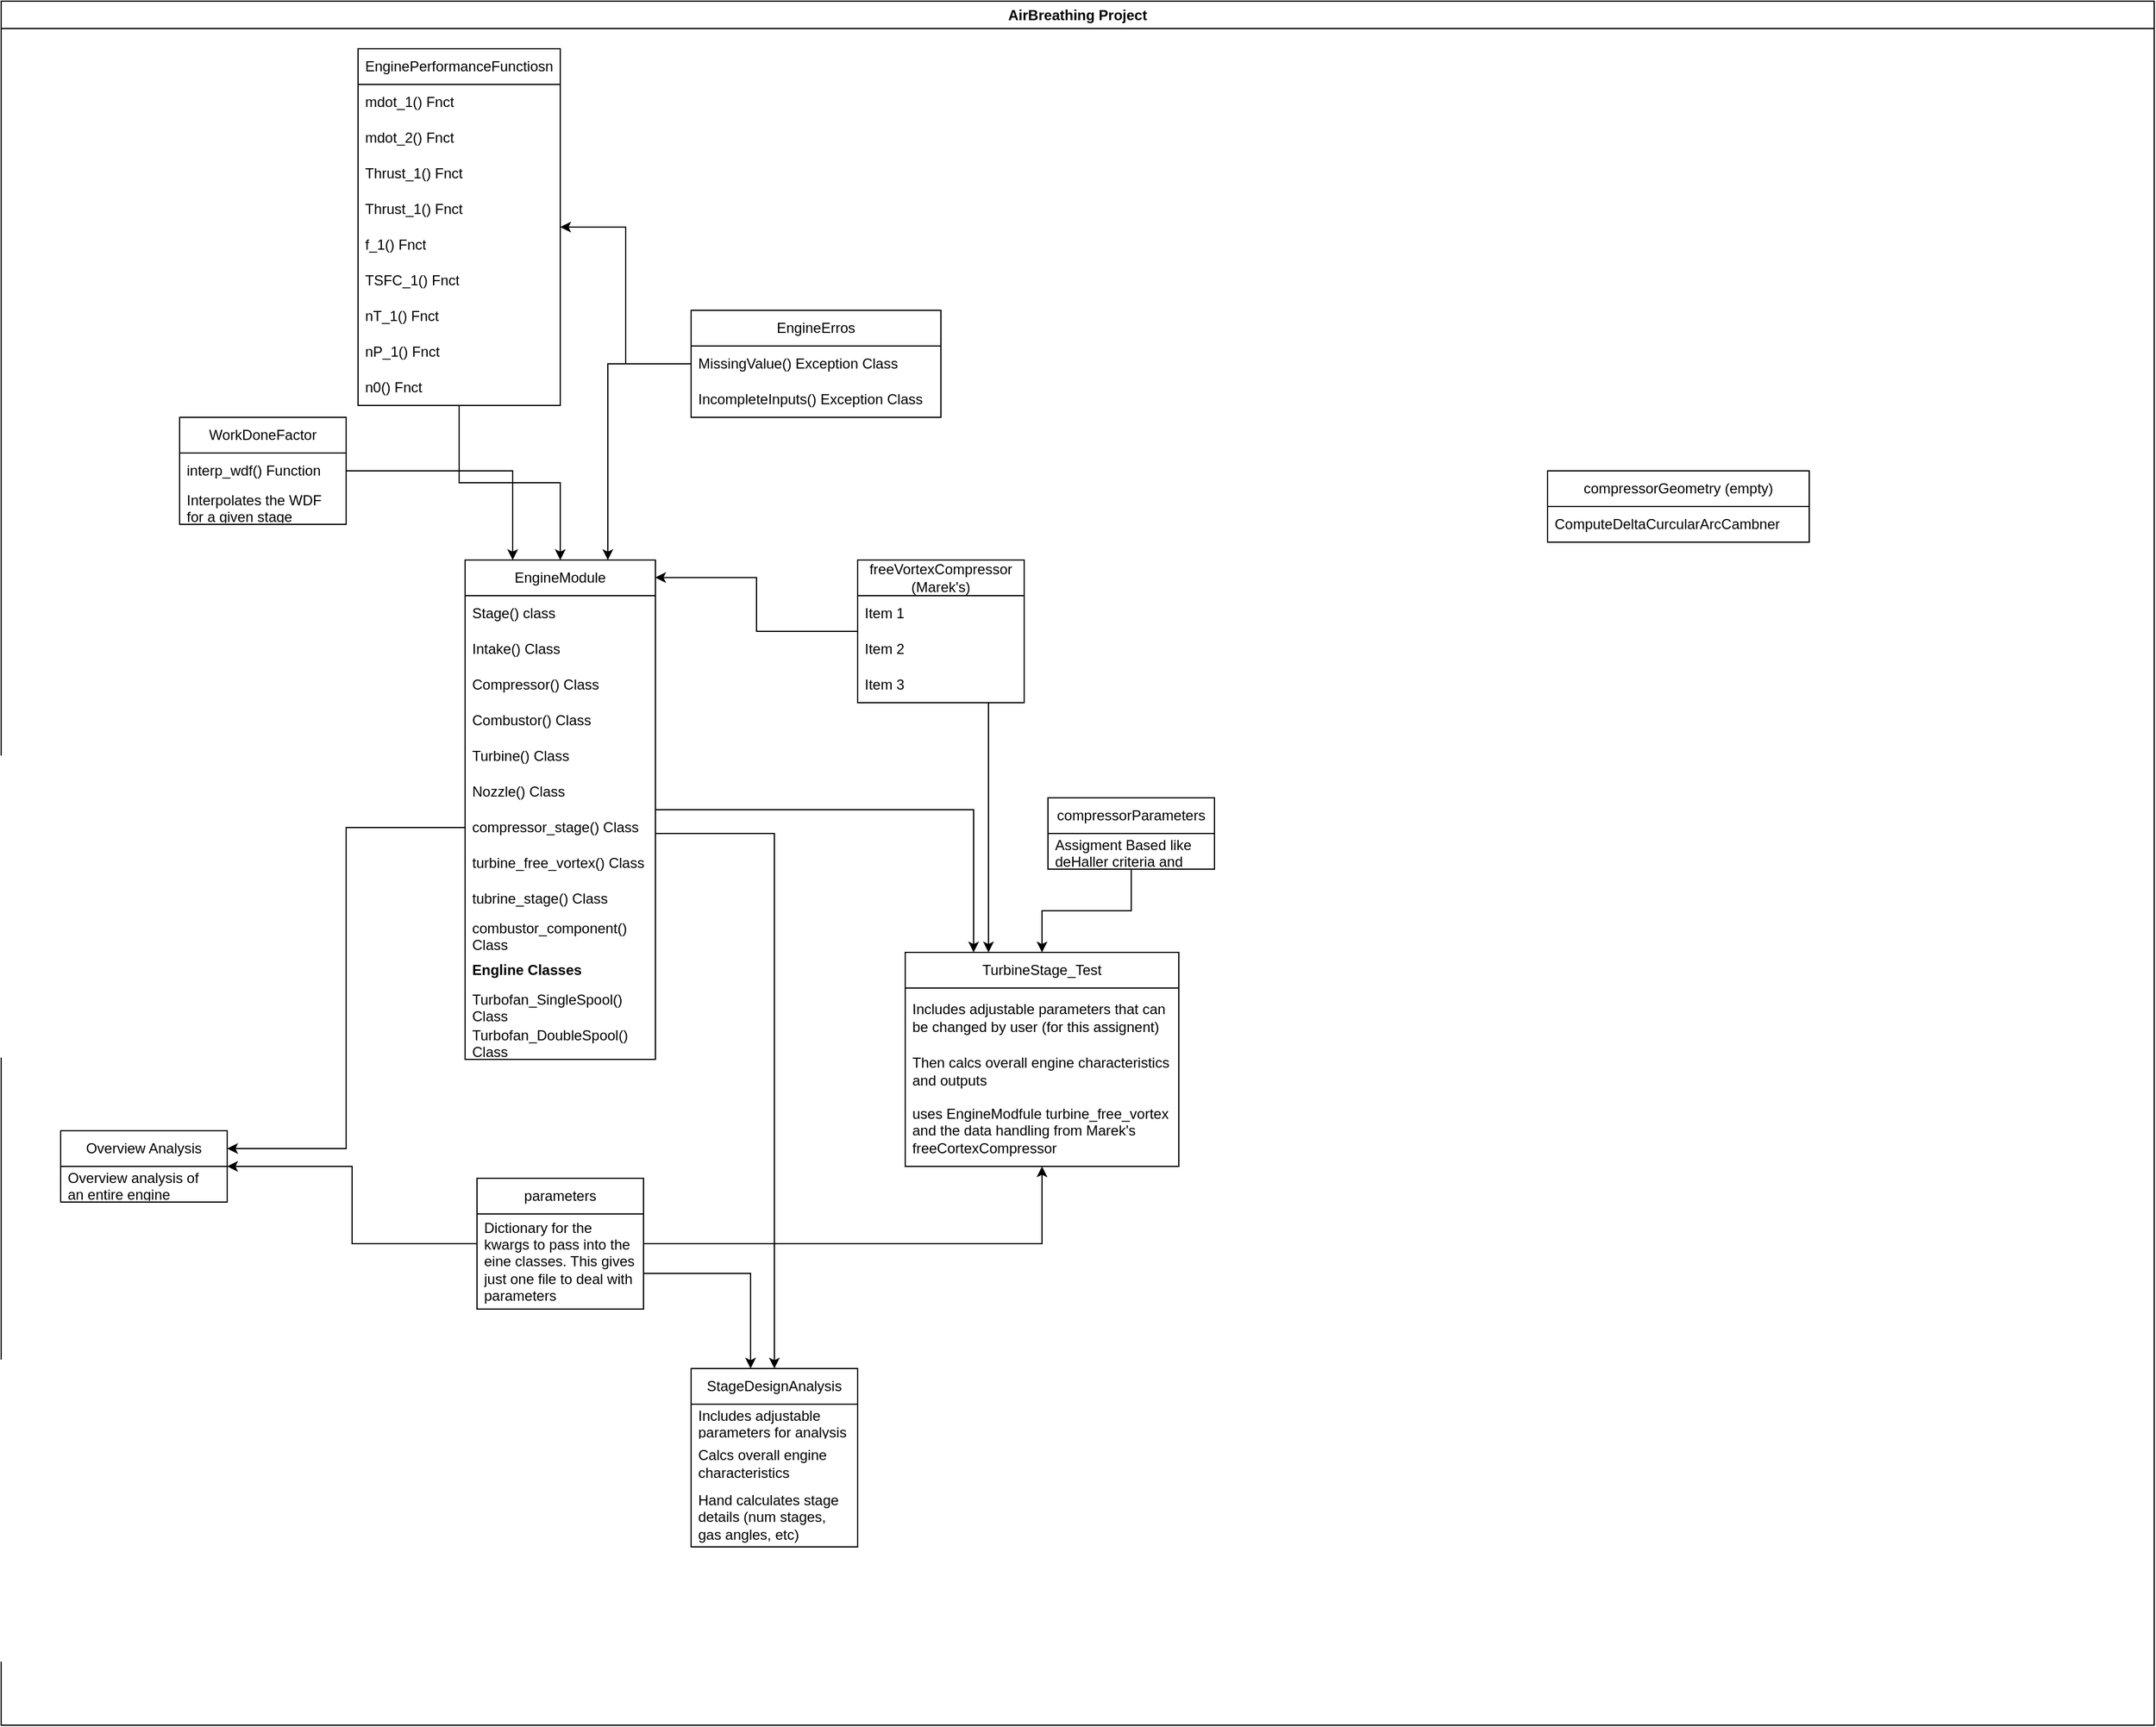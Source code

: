 <mxfile version="21.6.8" type="device">
  <diagram name="Page-1" id="9f46799a-70d6-7492-0946-bef42562c5a5">
    <mxGraphModel dx="1446" dy="1552" grid="1" gridSize="10" guides="1" tooltips="1" connect="1" arrows="1" fold="1" page="1" pageScale="1" pageWidth="1100" pageHeight="850" background="none" math="0" shadow="0">
      <root>
        <mxCell id="0" />
        <mxCell id="1" parent="0" />
        <mxCell id="h9AJb2mvWXVQ0J7r2r_D-72" value="AirBreathing Project" style="swimlane;whiteSpace=wrap;html=1;" parent="1" vertex="1">
          <mxGeometry x="80" y="-390" width="1810" height="1450" as="geometry" />
        </mxCell>
        <mxCell id="h9AJb2mvWXVQ0J7r2r_D-67" value="compressorGeometry (empty)" style="swimlane;fontStyle=0;childLayout=stackLayout;horizontal=1;startSize=30;horizontalStack=0;resizeParent=1;resizeParentMax=0;resizeLast=0;collapsible=1;marginBottom=0;whiteSpace=wrap;html=1;" parent="h9AJb2mvWXVQ0J7r2r_D-72" vertex="1">
          <mxGeometry x="1300" y="395" width="220" height="60" as="geometry" />
        </mxCell>
        <mxCell id="h9AJb2mvWXVQ0J7r2r_D-68" value="ComputeDeltaCurcularArcCambner" style="text;strokeColor=none;fillColor=none;align=left;verticalAlign=middle;spacingLeft=4;spacingRight=4;overflow=hidden;points=[[0,0.5],[1,0.5]];portConstraint=eastwest;rotatable=0;whiteSpace=wrap;html=1;" parent="h9AJb2mvWXVQ0J7r2r_D-67" vertex="1">
          <mxGeometry y="30" width="220" height="30" as="geometry" />
        </mxCell>
        <mxCell id="h9AJb2mvWXVQ0J7r2r_D-81" style="edgeStyle=orthogonalEdgeStyle;rounded=0;orthogonalLoop=1;jettySize=auto;html=1;entryX=0.25;entryY=0;entryDx=0;entryDy=0;" parent="h9AJb2mvWXVQ0J7r2r_D-72" source="h9AJb2mvWXVQ0J7r2r_D-2" target="h9AJb2mvWXVQ0J7r2r_D-77" edge="1">
          <mxGeometry relative="1" as="geometry" />
        </mxCell>
        <mxCell id="h9AJb2mvWXVQ0J7r2r_D-90" style="edgeStyle=orthogonalEdgeStyle;rounded=0;orthogonalLoop=1;jettySize=auto;html=1;" parent="h9AJb2mvWXVQ0J7r2r_D-72" source="h9AJb2mvWXVQ0J7r2r_D-2" target="h9AJb2mvWXVQ0J7r2r_D-85" edge="1">
          <mxGeometry relative="1" as="geometry">
            <Array as="points">
              <mxPoint x="650" y="700" />
            </Array>
          </mxGeometry>
        </mxCell>
        <mxCell id="h9AJb2mvWXVQ0J7r2r_D-2" value="EngineModule" style="swimlane;fontStyle=0;childLayout=stackLayout;horizontal=1;startSize=30;horizontalStack=0;resizeParent=1;resizeParentMax=0;resizeLast=0;collapsible=1;marginBottom=0;whiteSpace=wrap;html=1;" parent="h9AJb2mvWXVQ0J7r2r_D-72" vertex="1">
          <mxGeometry x="390" y="470" width="160" height="420" as="geometry">
            <mxRectangle x="530" y="90" width="120" height="30" as="alternateBounds" />
          </mxGeometry>
        </mxCell>
        <mxCell id="h9AJb2mvWXVQ0J7r2r_D-3" value="Stage() class" style="text;strokeColor=none;fillColor=none;align=left;verticalAlign=middle;spacingLeft=4;spacingRight=4;overflow=hidden;points=[[0,0.5],[1,0.5]];portConstraint=eastwest;rotatable=0;whiteSpace=wrap;html=1;" parent="h9AJb2mvWXVQ0J7r2r_D-2" vertex="1">
          <mxGeometry y="30" width="160" height="30" as="geometry" />
        </mxCell>
        <mxCell id="h9AJb2mvWXVQ0J7r2r_D-4" value="Intake() Class" style="text;strokeColor=none;fillColor=none;align=left;verticalAlign=middle;spacingLeft=4;spacingRight=4;overflow=hidden;points=[[0,0.5],[1,0.5]];portConstraint=eastwest;rotatable=0;whiteSpace=wrap;html=1;" parent="h9AJb2mvWXVQ0J7r2r_D-2" vertex="1">
          <mxGeometry y="60" width="160" height="30" as="geometry" />
        </mxCell>
        <mxCell id="h9AJb2mvWXVQ0J7r2r_D-5" value="Compressor() Class" style="text;strokeColor=none;fillColor=none;align=left;verticalAlign=middle;spacingLeft=4;spacingRight=4;overflow=hidden;points=[[0,0.5],[1,0.5]];portConstraint=eastwest;rotatable=0;whiteSpace=wrap;html=1;" parent="h9AJb2mvWXVQ0J7r2r_D-2" vertex="1">
          <mxGeometry y="90" width="160" height="30" as="geometry" />
        </mxCell>
        <mxCell id="h9AJb2mvWXVQ0J7r2r_D-21" value="Combustor() Class" style="text;strokeColor=none;fillColor=none;align=left;verticalAlign=middle;spacingLeft=4;spacingRight=4;overflow=hidden;points=[[0,0.5],[1,0.5]];portConstraint=eastwest;rotatable=0;whiteSpace=wrap;html=1;" parent="h9AJb2mvWXVQ0J7r2r_D-2" vertex="1">
          <mxGeometry y="120" width="160" height="30" as="geometry" />
        </mxCell>
        <mxCell id="h9AJb2mvWXVQ0J7r2r_D-22" value="Turbine() Class" style="text;strokeColor=none;fillColor=none;align=left;verticalAlign=middle;spacingLeft=4;spacingRight=4;overflow=hidden;points=[[0,0.5],[1,0.5]];portConstraint=eastwest;rotatable=0;whiteSpace=wrap;html=1;" parent="h9AJb2mvWXVQ0J7r2r_D-2" vertex="1">
          <mxGeometry y="150" width="160" height="30" as="geometry" />
        </mxCell>
        <mxCell id="h9AJb2mvWXVQ0J7r2r_D-24" value="Nozzle() Class" style="text;strokeColor=none;fillColor=none;align=left;verticalAlign=middle;spacingLeft=4;spacingRight=4;overflow=hidden;points=[[0,0.5],[1,0.5]];portConstraint=eastwest;rotatable=0;whiteSpace=wrap;html=1;" parent="h9AJb2mvWXVQ0J7r2r_D-2" vertex="1">
          <mxGeometry y="180" width="160" height="30" as="geometry" />
        </mxCell>
        <mxCell id="h9AJb2mvWXVQ0J7r2r_D-25" value="compressor_stage() Class" style="text;strokeColor=none;fillColor=none;align=left;verticalAlign=middle;spacingLeft=4;spacingRight=4;overflow=hidden;points=[[0,0.5],[1,0.5]];portConstraint=eastwest;rotatable=0;whiteSpace=wrap;html=1;" parent="h9AJb2mvWXVQ0J7r2r_D-2" vertex="1">
          <mxGeometry y="210" width="160" height="30" as="geometry" />
        </mxCell>
        <mxCell id="h9AJb2mvWXVQ0J7r2r_D-26" value="turbine_free_vortex() Class" style="text;strokeColor=none;fillColor=none;align=left;verticalAlign=middle;spacingLeft=4;spacingRight=4;overflow=hidden;points=[[0,0.5],[1,0.5]];portConstraint=eastwest;rotatable=0;whiteSpace=wrap;html=1;" parent="h9AJb2mvWXVQ0J7r2r_D-2" vertex="1">
          <mxGeometry y="240" width="160" height="30" as="geometry" />
        </mxCell>
        <mxCell id="h9AJb2mvWXVQ0J7r2r_D-27" value="tubrine_stage() Class" style="text;strokeColor=none;fillColor=none;align=left;verticalAlign=middle;spacingLeft=4;spacingRight=4;overflow=hidden;points=[[0,0.5],[1,0.5]];portConstraint=eastwest;rotatable=0;whiteSpace=wrap;html=1;" parent="h9AJb2mvWXVQ0J7r2r_D-2" vertex="1">
          <mxGeometry y="270" width="160" height="30" as="geometry" />
        </mxCell>
        <mxCell id="h9AJb2mvWXVQ0J7r2r_D-28" value="combustor_component() Class" style="text;strokeColor=none;fillColor=none;align=left;verticalAlign=middle;spacingLeft=4;spacingRight=4;overflow=hidden;points=[[0,0.5],[1,0.5]];portConstraint=eastwest;rotatable=0;whiteSpace=wrap;html=1;" parent="h9AJb2mvWXVQ0J7r2r_D-2" vertex="1">
          <mxGeometry y="300" width="160" height="30" as="geometry" />
        </mxCell>
        <mxCell id="h9AJb2mvWXVQ0J7r2r_D-29" value="&lt;b&gt;Engline Classes&lt;/b&gt;" style="text;strokeColor=none;fillColor=none;align=left;verticalAlign=middle;spacingLeft=4;spacingRight=4;overflow=hidden;points=[[0,0.5],[1,0.5]];portConstraint=eastwest;rotatable=0;whiteSpace=wrap;html=1;" parent="h9AJb2mvWXVQ0J7r2r_D-2" vertex="1">
          <mxGeometry y="330" width="160" height="30" as="geometry" />
        </mxCell>
        <mxCell id="h9AJb2mvWXVQ0J7r2r_D-30" value="Turbofan_SingleSpool() Class" style="text;strokeColor=none;fillColor=none;align=left;verticalAlign=middle;spacingLeft=4;spacingRight=4;overflow=hidden;points=[[0,0.5],[1,0.5]];portConstraint=eastwest;rotatable=0;whiteSpace=wrap;html=1;" parent="h9AJb2mvWXVQ0J7r2r_D-2" vertex="1">
          <mxGeometry y="360" width="160" height="30" as="geometry" />
        </mxCell>
        <mxCell id="h9AJb2mvWXVQ0J7r2r_D-31" value="Turbofan_DoubleSpool() Class" style="text;strokeColor=none;fillColor=none;align=left;verticalAlign=middle;spacingLeft=4;spacingRight=4;overflow=hidden;points=[[0,0.5],[1,0.5]];portConstraint=eastwest;rotatable=0;whiteSpace=wrap;html=1;" parent="h9AJb2mvWXVQ0J7r2r_D-2" vertex="1">
          <mxGeometry y="390" width="160" height="30" as="geometry" />
        </mxCell>
        <mxCell id="h9AJb2mvWXVQ0J7r2r_D-59" style="edgeStyle=orthogonalEdgeStyle;rounded=0;orthogonalLoop=1;jettySize=auto;html=1;entryX=0.75;entryY=0;entryDx=0;entryDy=0;" parent="h9AJb2mvWXVQ0J7r2r_D-72" source="h9AJb2mvWXVQ0J7r2r_D-6" target="h9AJb2mvWXVQ0J7r2r_D-2" edge="1">
          <mxGeometry relative="1" as="geometry" />
        </mxCell>
        <mxCell id="h9AJb2mvWXVQ0J7r2r_D-6" value="EngineErros" style="swimlane;fontStyle=0;childLayout=stackLayout;horizontal=1;startSize=30;horizontalStack=0;resizeParent=1;resizeParentMax=0;resizeLast=0;collapsible=1;marginBottom=0;whiteSpace=wrap;html=1;" parent="h9AJb2mvWXVQ0J7r2r_D-72" vertex="1">
          <mxGeometry x="580" y="260" width="210" height="90" as="geometry" />
        </mxCell>
        <mxCell id="h9AJb2mvWXVQ0J7r2r_D-7" value="MissingValue() Exception Class" style="text;strokeColor=none;fillColor=none;align=left;verticalAlign=middle;spacingLeft=4;spacingRight=4;overflow=hidden;points=[[0,0.5],[1,0.5]];portConstraint=eastwest;rotatable=0;whiteSpace=wrap;html=1;" parent="h9AJb2mvWXVQ0J7r2r_D-6" vertex="1">
          <mxGeometry y="30" width="210" height="30" as="geometry" />
        </mxCell>
        <mxCell id="h9AJb2mvWXVQ0J7r2r_D-8" value="IncompleteInputs() Exception Class" style="text;strokeColor=none;fillColor=none;align=left;verticalAlign=middle;spacingLeft=4;spacingRight=4;overflow=hidden;points=[[0,0.5],[1,0.5]];portConstraint=eastwest;rotatable=0;whiteSpace=wrap;html=1;" parent="h9AJb2mvWXVQ0J7r2r_D-6" vertex="1">
          <mxGeometry y="60" width="210" height="30" as="geometry" />
        </mxCell>
        <mxCell id="h9AJb2mvWXVQ0J7r2r_D-58" style="edgeStyle=orthogonalEdgeStyle;rounded=0;orthogonalLoop=1;jettySize=auto;html=1;entryX=0.5;entryY=0;entryDx=0;entryDy=0;" parent="h9AJb2mvWXVQ0J7r2r_D-72" source="h9AJb2mvWXVQ0J7r2r_D-10" target="h9AJb2mvWXVQ0J7r2r_D-2" edge="1">
          <mxGeometry relative="1" as="geometry" />
        </mxCell>
        <mxCell id="h9AJb2mvWXVQ0J7r2r_D-10" value="EnginePerformanceFunctiosn" style="swimlane;fontStyle=0;childLayout=stackLayout;horizontal=1;startSize=30;horizontalStack=0;resizeParent=1;resizeParentMax=0;resizeLast=0;collapsible=1;marginBottom=0;whiteSpace=wrap;html=1;" parent="h9AJb2mvWXVQ0J7r2r_D-72" vertex="1">
          <mxGeometry x="300" y="40" width="170" height="300" as="geometry" />
        </mxCell>
        <mxCell id="h9AJb2mvWXVQ0J7r2r_D-11" value="mdot_1() Fnct" style="text;strokeColor=none;fillColor=none;align=left;verticalAlign=middle;spacingLeft=4;spacingRight=4;overflow=hidden;points=[[0,0.5],[1,0.5]];portConstraint=eastwest;rotatable=0;whiteSpace=wrap;html=1;" parent="h9AJb2mvWXVQ0J7r2r_D-10" vertex="1">
          <mxGeometry y="30" width="170" height="30" as="geometry" />
        </mxCell>
        <mxCell id="h9AJb2mvWXVQ0J7r2r_D-12" value="mdot_2() Fnct" style="text;strokeColor=none;fillColor=none;align=left;verticalAlign=middle;spacingLeft=4;spacingRight=4;overflow=hidden;points=[[0,0.5],[1,0.5]];portConstraint=eastwest;rotatable=0;whiteSpace=wrap;html=1;" parent="h9AJb2mvWXVQ0J7r2r_D-10" vertex="1">
          <mxGeometry y="60" width="170" height="30" as="geometry" />
        </mxCell>
        <mxCell id="h9AJb2mvWXVQ0J7r2r_D-13" value="Thrust_1() Fnct" style="text;strokeColor=none;fillColor=none;align=left;verticalAlign=middle;spacingLeft=4;spacingRight=4;overflow=hidden;points=[[0,0.5],[1,0.5]];portConstraint=eastwest;rotatable=0;whiteSpace=wrap;html=1;" parent="h9AJb2mvWXVQ0J7r2r_D-10" vertex="1">
          <mxGeometry y="90" width="170" height="30" as="geometry" />
        </mxCell>
        <mxCell id="h9AJb2mvWXVQ0J7r2r_D-61" value="Thrust_1() Fnct" style="text;strokeColor=none;fillColor=none;align=left;verticalAlign=middle;spacingLeft=4;spacingRight=4;overflow=hidden;points=[[0,0.5],[1,0.5]];portConstraint=eastwest;rotatable=0;whiteSpace=wrap;html=1;" parent="h9AJb2mvWXVQ0J7r2r_D-10" vertex="1">
          <mxGeometry y="120" width="170" height="30" as="geometry" />
        </mxCell>
        <mxCell id="h9AJb2mvWXVQ0J7r2r_D-62" value="f_1() Fnct" style="text;strokeColor=none;fillColor=none;align=left;verticalAlign=middle;spacingLeft=4;spacingRight=4;overflow=hidden;points=[[0,0.5],[1,0.5]];portConstraint=eastwest;rotatable=0;whiteSpace=wrap;html=1;" parent="h9AJb2mvWXVQ0J7r2r_D-10" vertex="1">
          <mxGeometry y="150" width="170" height="30" as="geometry" />
        </mxCell>
        <mxCell id="h9AJb2mvWXVQ0J7r2r_D-63" value="TSFC_1() Fnct" style="text;strokeColor=none;fillColor=none;align=left;verticalAlign=middle;spacingLeft=4;spacingRight=4;overflow=hidden;points=[[0,0.5],[1,0.5]];portConstraint=eastwest;rotatable=0;whiteSpace=wrap;html=1;" parent="h9AJb2mvWXVQ0J7r2r_D-10" vertex="1">
          <mxGeometry y="180" width="170" height="30" as="geometry" />
        </mxCell>
        <mxCell id="h9AJb2mvWXVQ0J7r2r_D-64" value="nT_1() Fnct" style="text;strokeColor=none;fillColor=none;align=left;verticalAlign=middle;spacingLeft=4;spacingRight=4;overflow=hidden;points=[[0,0.5],[1,0.5]];portConstraint=eastwest;rotatable=0;whiteSpace=wrap;html=1;" parent="h9AJb2mvWXVQ0J7r2r_D-10" vertex="1">
          <mxGeometry y="210" width="170" height="30" as="geometry" />
        </mxCell>
        <mxCell id="h9AJb2mvWXVQ0J7r2r_D-65" value="nP_1() Fnct" style="text;strokeColor=none;fillColor=none;align=left;verticalAlign=middle;spacingLeft=4;spacingRight=4;overflow=hidden;points=[[0,0.5],[1,0.5]];portConstraint=eastwest;rotatable=0;whiteSpace=wrap;html=1;" parent="h9AJb2mvWXVQ0J7r2r_D-10" vertex="1">
          <mxGeometry y="240" width="170" height="30" as="geometry" />
        </mxCell>
        <mxCell id="h9AJb2mvWXVQ0J7r2r_D-66" value="n0() Fnct" style="text;strokeColor=none;fillColor=none;align=left;verticalAlign=middle;spacingLeft=4;spacingRight=4;overflow=hidden;points=[[0,0.5],[1,0.5]];portConstraint=eastwest;rotatable=0;whiteSpace=wrap;html=1;" parent="h9AJb2mvWXVQ0J7r2r_D-10" vertex="1">
          <mxGeometry y="270" width="170" height="30" as="geometry" />
        </mxCell>
        <mxCell id="h9AJb2mvWXVQ0J7r2r_D-60" style="edgeStyle=orthogonalEdgeStyle;rounded=0;orthogonalLoop=1;jettySize=auto;html=1;" parent="h9AJb2mvWXVQ0J7r2r_D-72" source="h9AJb2mvWXVQ0J7r2r_D-6" target="h9AJb2mvWXVQ0J7r2r_D-10" edge="1">
          <mxGeometry relative="1" as="geometry" />
        </mxCell>
        <mxCell id="h9AJb2mvWXVQ0J7r2r_D-44" style="edgeStyle=orthogonalEdgeStyle;rounded=0;orthogonalLoop=1;jettySize=auto;html=1;entryX=0.999;entryY=0.035;entryDx=0;entryDy=0;entryPerimeter=0;" parent="h9AJb2mvWXVQ0J7r2r_D-72" source="h9AJb2mvWXVQ0J7r2r_D-40" target="h9AJb2mvWXVQ0J7r2r_D-2" edge="1">
          <mxGeometry relative="1" as="geometry" />
        </mxCell>
        <mxCell id="h9AJb2mvWXVQ0J7r2r_D-84" style="edgeStyle=orthogonalEdgeStyle;rounded=0;orthogonalLoop=1;jettySize=auto;html=1;" parent="h9AJb2mvWXVQ0J7r2r_D-72" source="h9AJb2mvWXVQ0J7r2r_D-40" target="h9AJb2mvWXVQ0J7r2r_D-77" edge="1">
          <mxGeometry relative="1" as="geometry">
            <Array as="points">
              <mxPoint x="830" y="650" />
              <mxPoint x="830" y="650" />
            </Array>
          </mxGeometry>
        </mxCell>
        <mxCell id="h9AJb2mvWXVQ0J7r2r_D-40" value="freeVortexCompressor&lt;br&gt;(Marek&#39;s)" style="swimlane;fontStyle=0;childLayout=stackLayout;horizontal=1;startSize=30;horizontalStack=0;resizeParent=1;resizeParentMax=0;resizeLast=0;collapsible=1;marginBottom=0;whiteSpace=wrap;html=1;" parent="h9AJb2mvWXVQ0J7r2r_D-72" vertex="1">
          <mxGeometry x="720" y="470" width="140" height="120" as="geometry" />
        </mxCell>
        <mxCell id="h9AJb2mvWXVQ0J7r2r_D-41" value="Item 1" style="text;strokeColor=none;fillColor=none;align=left;verticalAlign=middle;spacingLeft=4;spacingRight=4;overflow=hidden;points=[[0,0.5],[1,0.5]];portConstraint=eastwest;rotatable=0;whiteSpace=wrap;html=1;" parent="h9AJb2mvWXVQ0J7r2r_D-40" vertex="1">
          <mxGeometry y="30" width="140" height="30" as="geometry" />
        </mxCell>
        <mxCell id="h9AJb2mvWXVQ0J7r2r_D-42" value="Item 2" style="text;strokeColor=none;fillColor=none;align=left;verticalAlign=middle;spacingLeft=4;spacingRight=4;overflow=hidden;points=[[0,0.5],[1,0.5]];portConstraint=eastwest;rotatable=0;whiteSpace=wrap;html=1;" parent="h9AJb2mvWXVQ0J7r2r_D-40" vertex="1">
          <mxGeometry y="60" width="140" height="30" as="geometry" />
        </mxCell>
        <mxCell id="h9AJb2mvWXVQ0J7r2r_D-43" value="Item 3" style="text;strokeColor=none;fillColor=none;align=left;verticalAlign=middle;spacingLeft=4;spacingRight=4;overflow=hidden;points=[[0,0.5],[1,0.5]];portConstraint=eastwest;rotatable=0;whiteSpace=wrap;html=1;" parent="h9AJb2mvWXVQ0J7r2r_D-40" vertex="1">
          <mxGeometry y="90" width="140" height="30" as="geometry" />
        </mxCell>
        <mxCell id="h9AJb2mvWXVQ0J7r2r_D-45" value="Overview Analysis" style="swimlane;fontStyle=0;childLayout=stackLayout;horizontal=1;startSize=30;horizontalStack=0;resizeParent=1;resizeParentMax=0;resizeLast=0;collapsible=1;marginBottom=0;whiteSpace=wrap;html=1;" parent="h9AJb2mvWXVQ0J7r2r_D-72" vertex="1">
          <mxGeometry x="50" y="950" width="140" height="60" as="geometry" />
        </mxCell>
        <mxCell id="h9AJb2mvWXVQ0J7r2r_D-46" value="Overview analysis of&amp;nbsp; an entire engine" style="text;strokeColor=none;fillColor=none;align=left;verticalAlign=middle;spacingLeft=4;spacingRight=4;overflow=hidden;points=[[0,0.5],[1,0.5]];portConstraint=eastwest;rotatable=0;whiteSpace=wrap;html=1;" parent="h9AJb2mvWXVQ0J7r2r_D-45" vertex="1">
          <mxGeometry y="30" width="140" height="30" as="geometry" />
        </mxCell>
        <mxCell id="h9AJb2mvWXVQ0J7r2r_D-49" style="edgeStyle=orthogonalEdgeStyle;rounded=0;orthogonalLoop=1;jettySize=auto;html=1;entryX=1;entryY=0.25;entryDx=0;entryDy=0;" parent="h9AJb2mvWXVQ0J7r2r_D-72" source="h9AJb2mvWXVQ0J7r2r_D-25" target="h9AJb2mvWXVQ0J7r2r_D-45" edge="1">
          <mxGeometry relative="1" as="geometry" />
        </mxCell>
        <mxCell id="h9AJb2mvWXVQ0J7r2r_D-54" style="edgeStyle=orthogonalEdgeStyle;rounded=0;orthogonalLoop=1;jettySize=auto;html=1;" parent="h9AJb2mvWXVQ0J7r2r_D-72" source="h9AJb2mvWXVQ0J7r2r_D-50" target="h9AJb2mvWXVQ0J7r2r_D-45" edge="1">
          <mxGeometry relative="1" as="geometry" />
        </mxCell>
        <mxCell id="h9AJb2mvWXVQ0J7r2r_D-82" style="edgeStyle=orthogonalEdgeStyle;rounded=0;orthogonalLoop=1;jettySize=auto;html=1;" parent="h9AJb2mvWXVQ0J7r2r_D-72" source="h9AJb2mvWXVQ0J7r2r_D-50" target="h9AJb2mvWXVQ0J7r2r_D-77" edge="1">
          <mxGeometry relative="1" as="geometry" />
        </mxCell>
        <mxCell id="h9AJb2mvWXVQ0J7r2r_D-50" value="parameters" style="swimlane;fontStyle=0;childLayout=stackLayout;horizontal=1;startSize=30;horizontalStack=0;resizeParent=1;resizeParentMax=0;resizeLast=0;collapsible=1;marginBottom=0;whiteSpace=wrap;html=1;" parent="h9AJb2mvWXVQ0J7r2r_D-72" vertex="1">
          <mxGeometry x="400" y="990" width="140" height="110" as="geometry" />
        </mxCell>
        <mxCell id="h9AJb2mvWXVQ0J7r2r_D-51" value="Dictionary for the kwargs to pass into the eine classes. This gives just one file to deal with parameters" style="text;strokeColor=none;fillColor=none;align=left;verticalAlign=middle;spacingLeft=4;spacingRight=4;overflow=hidden;points=[[0,0.5],[1,0.5]];portConstraint=eastwest;rotatable=0;whiteSpace=wrap;html=1;" parent="h9AJb2mvWXVQ0J7r2r_D-50" vertex="1">
          <mxGeometry y="30" width="140" height="80" as="geometry" />
        </mxCell>
        <mxCell id="h9AJb2mvWXVQ0J7r2r_D-57" style="edgeStyle=orthogonalEdgeStyle;rounded=0;orthogonalLoop=1;jettySize=auto;html=1;entryX=0.25;entryY=0;entryDx=0;entryDy=0;" parent="h9AJb2mvWXVQ0J7r2r_D-72" source="h9AJb2mvWXVQ0J7r2r_D-14" target="h9AJb2mvWXVQ0J7r2r_D-2" edge="1">
          <mxGeometry relative="1" as="geometry" />
        </mxCell>
        <mxCell id="h9AJb2mvWXVQ0J7r2r_D-14" value="WorkDoneFactor" style="swimlane;fontStyle=0;childLayout=stackLayout;horizontal=1;startSize=30;horizontalStack=0;resizeParent=1;resizeParentMax=0;resizeLast=0;collapsible=1;marginBottom=0;whiteSpace=wrap;html=1;" parent="h9AJb2mvWXVQ0J7r2r_D-72" vertex="1">
          <mxGeometry x="150" y="350" width="140" height="90" as="geometry" />
        </mxCell>
        <mxCell id="h9AJb2mvWXVQ0J7r2r_D-15" value="interp_wdf() Function" style="text;strokeColor=none;fillColor=none;align=left;verticalAlign=middle;spacingLeft=4;spacingRight=4;overflow=hidden;points=[[0,0.5],[1,0.5]];portConstraint=eastwest;rotatable=0;whiteSpace=wrap;html=1;" parent="h9AJb2mvWXVQ0J7r2r_D-14" vertex="1">
          <mxGeometry y="30" width="140" height="30" as="geometry" />
        </mxCell>
        <mxCell id="h9AJb2mvWXVQ0J7r2r_D-16" value="Interpolates the WDF for a given stage" style="text;strokeColor=none;fillColor=none;align=left;verticalAlign=middle;spacingLeft=4;spacingRight=4;overflow=hidden;points=[[0,0.5],[1,0.5]];portConstraint=eastwest;rotatable=0;whiteSpace=wrap;html=1;" parent="h9AJb2mvWXVQ0J7r2r_D-14" vertex="1">
          <mxGeometry y="60" width="140" height="30" as="geometry" />
        </mxCell>
        <mxCell id="h9AJb2mvWXVQ0J7r2r_D-77" value="TurbineStage_Test" style="swimlane;fontStyle=0;childLayout=stackLayout;horizontal=1;startSize=30;horizontalStack=0;resizeParent=1;resizeParentMax=0;resizeLast=0;collapsible=1;marginBottom=0;whiteSpace=wrap;html=1;" parent="h9AJb2mvWXVQ0J7r2r_D-72" vertex="1">
          <mxGeometry x="760" y="800" width="230" height="180" as="geometry" />
        </mxCell>
        <mxCell id="h9AJb2mvWXVQ0J7r2r_D-78" value="Includes adjustable parameters that can be changed by user (for this assignent)" style="text;strokeColor=none;fillColor=none;align=left;verticalAlign=middle;spacingLeft=4;spacingRight=4;overflow=hidden;points=[[0,0.5],[1,0.5]];portConstraint=eastwest;rotatable=0;whiteSpace=wrap;html=1;" parent="h9AJb2mvWXVQ0J7r2r_D-77" vertex="1">
          <mxGeometry y="30" width="230" height="50" as="geometry" />
        </mxCell>
        <mxCell id="h9AJb2mvWXVQ0J7r2r_D-79" value="Then calcs overall engine characteristics and outputs" style="text;strokeColor=none;fillColor=none;align=left;verticalAlign=middle;spacingLeft=4;spacingRight=4;overflow=hidden;points=[[0,0.5],[1,0.5]];portConstraint=eastwest;rotatable=0;whiteSpace=wrap;html=1;" parent="h9AJb2mvWXVQ0J7r2r_D-77" vertex="1">
          <mxGeometry y="80" width="230" height="40" as="geometry" />
        </mxCell>
        <mxCell id="h9AJb2mvWXVQ0J7r2r_D-80" value="uses EngineModfule turbine_free_vortex and the data handling from Marek&#39;s freeCortexCompressor" style="text;strokeColor=none;fillColor=none;align=left;verticalAlign=middle;spacingLeft=4;spacingRight=4;overflow=hidden;points=[[0,0.5],[1,0.5]];portConstraint=eastwest;rotatable=0;whiteSpace=wrap;html=1;" parent="h9AJb2mvWXVQ0J7r2r_D-77" vertex="1">
          <mxGeometry y="120" width="230" height="60" as="geometry" />
        </mxCell>
        <mxCell id="h9AJb2mvWXVQ0J7r2r_D-83" style="edgeStyle=orthogonalEdgeStyle;rounded=0;orthogonalLoop=1;jettySize=auto;html=1;" parent="h9AJb2mvWXVQ0J7r2r_D-72" source="h9AJb2mvWXVQ0J7r2r_D-73" target="h9AJb2mvWXVQ0J7r2r_D-77" edge="1">
          <mxGeometry relative="1" as="geometry" />
        </mxCell>
        <mxCell id="h9AJb2mvWXVQ0J7r2r_D-73" value="compressorParameters" style="swimlane;fontStyle=0;childLayout=stackLayout;horizontal=1;startSize=30;horizontalStack=0;resizeParent=1;resizeParentMax=0;resizeLast=0;collapsible=1;marginBottom=0;whiteSpace=wrap;html=1;" parent="h9AJb2mvWXVQ0J7r2r_D-72" vertex="1">
          <mxGeometry x="880" y="670" width="140" height="60" as="geometry" />
        </mxCell>
        <mxCell id="h9AJb2mvWXVQ0J7r2r_D-74" value="Assigment Based like deHaller criteria and max mach" style="text;strokeColor=none;fillColor=none;align=left;verticalAlign=middle;spacingLeft=4;spacingRight=4;overflow=hidden;points=[[0,0.5],[1,0.5]];portConstraint=eastwest;rotatable=0;whiteSpace=wrap;html=1;" parent="h9AJb2mvWXVQ0J7r2r_D-73" vertex="1">
          <mxGeometry y="30" width="140" height="30" as="geometry" />
        </mxCell>
        <mxCell id="h9AJb2mvWXVQ0J7r2r_D-85" value="StageDesignAnalysis" style="swimlane;fontStyle=0;childLayout=stackLayout;horizontal=1;startSize=30;horizontalStack=0;resizeParent=1;resizeParentMax=0;resizeLast=0;collapsible=1;marginBottom=0;whiteSpace=wrap;html=1;" parent="h9AJb2mvWXVQ0J7r2r_D-72" vertex="1">
          <mxGeometry x="580" y="1150" width="140" height="150" as="geometry" />
        </mxCell>
        <mxCell id="h9AJb2mvWXVQ0J7r2r_D-86" value="Includes adjustable parameters for analysis" style="text;strokeColor=none;fillColor=none;align=left;verticalAlign=middle;spacingLeft=4;spacingRight=4;overflow=hidden;points=[[0,0.5],[1,0.5]];portConstraint=eastwest;rotatable=0;whiteSpace=wrap;html=1;" parent="h9AJb2mvWXVQ0J7r2r_D-85" vertex="1">
          <mxGeometry y="30" width="140" height="30" as="geometry" />
        </mxCell>
        <mxCell id="h9AJb2mvWXVQ0J7r2r_D-87" value="Calcs overall engine characteristics&lt;span style=&quot;white-space: pre;&quot;&gt;&#x9;&lt;/span&gt;" style="text;strokeColor=none;fillColor=none;align=left;verticalAlign=middle;spacingLeft=4;spacingRight=4;overflow=hidden;points=[[0,0.5],[1,0.5]];portConstraint=eastwest;rotatable=0;whiteSpace=wrap;html=1;" parent="h9AJb2mvWXVQ0J7r2r_D-85" vertex="1">
          <mxGeometry y="60" width="140" height="40" as="geometry" />
        </mxCell>
        <mxCell id="h9AJb2mvWXVQ0J7r2r_D-88" value="Hand calculates stage details (num stages, gas angles, etc)&lt;br&gt;" style="text;strokeColor=none;fillColor=none;align=left;verticalAlign=middle;spacingLeft=4;spacingRight=4;overflow=hidden;points=[[0,0.5],[1,0.5]];portConstraint=eastwest;rotatable=0;whiteSpace=wrap;html=1;" parent="h9AJb2mvWXVQ0J7r2r_D-85" vertex="1">
          <mxGeometry y="100" width="140" height="50" as="geometry" />
        </mxCell>
        <mxCell id="h9AJb2mvWXVQ0J7r2r_D-89" style="edgeStyle=orthogonalEdgeStyle;rounded=0;orthogonalLoop=1;jettySize=auto;html=1;" parent="h9AJb2mvWXVQ0J7r2r_D-72" source="h9AJb2mvWXVQ0J7r2r_D-51" edge="1">
          <mxGeometry relative="1" as="geometry">
            <mxPoint x="520" y="1070" as="sourcePoint" />
            <mxPoint x="630" y="1150" as="targetPoint" />
            <Array as="points">
              <mxPoint x="630" y="1070" />
            </Array>
          </mxGeometry>
        </mxCell>
      </root>
    </mxGraphModel>
  </diagram>
</mxfile>
